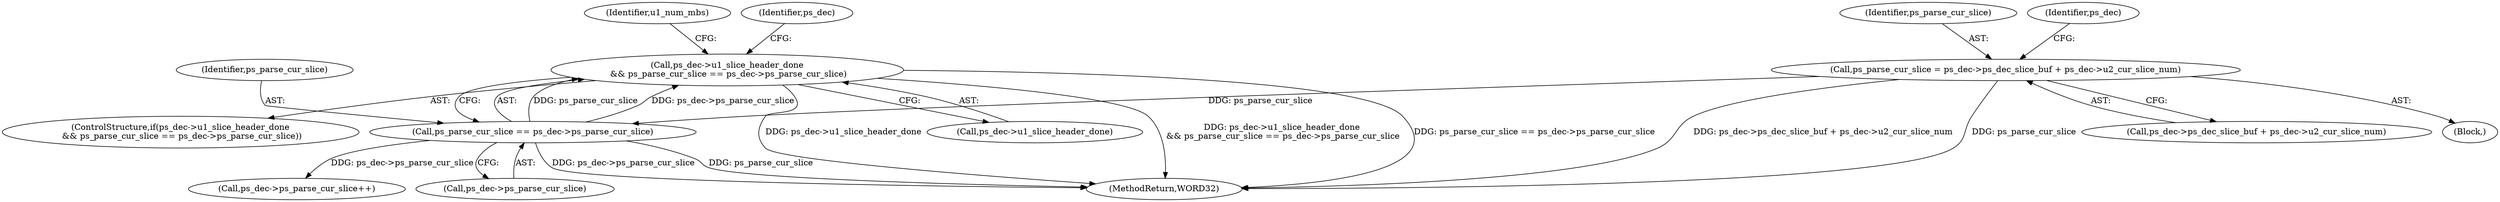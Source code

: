 digraph "0_Android_d4841f1161bdb5e13cb19e81af42437a634dd6ef@pointer" {
"1000519" [label="(Call,ps_dec->u1_slice_header_done\n && ps_parse_cur_slice == ps_dec->ps_parse_cur_slice)"];
"1000523" [label="(Call,ps_parse_cur_slice == ps_dec->ps_parse_cur_slice)"];
"1000509" [label="(Call,ps_parse_cur_slice = ps_dec->ps_dec_slice_buf + ps_dec->u2_cur_slice_num)"];
"1001364" [label="(MethodReturn,WORD32)"];
"1000525" [label="(Call,ps_dec->ps_parse_cur_slice)"];
"1000519" [label="(Call,ps_dec->u1_slice_header_done\n && ps_parse_cur_slice == ps_dec->ps_parse_cur_slice)"];
"1000518" [label="(ControlStructure,if(ps_dec->u1_slice_header_done\n && ps_parse_cur_slice == ps_dec->ps_parse_cur_slice))"];
"1000747" [label="(Call,ps_dec->ps_parse_cur_slice++)"];
"1000510" [label="(Identifier,ps_parse_cur_slice)"];
"1000523" [label="(Call,ps_parse_cur_slice == ps_dec->ps_parse_cur_slice)"];
"1000530" [label="(Identifier,u1_num_mbs)"];
"1000507" [label="(Block,)"];
"1000521" [label="(Identifier,ps_dec)"];
"1000524" [label="(Identifier,ps_parse_cur_slice)"];
"1000755" [label="(Identifier,ps_dec)"];
"1000511" [label="(Call,ps_dec->ps_dec_slice_buf + ps_dec->u2_cur_slice_num)"];
"1000520" [label="(Call,ps_dec->u1_slice_header_done)"];
"1000509" [label="(Call,ps_parse_cur_slice = ps_dec->ps_dec_slice_buf + ps_dec->u2_cur_slice_num)"];
"1000519" -> "1000518"  [label="AST: "];
"1000519" -> "1000520"  [label="CFG: "];
"1000519" -> "1000523"  [label="CFG: "];
"1000520" -> "1000519"  [label="AST: "];
"1000523" -> "1000519"  [label="AST: "];
"1000530" -> "1000519"  [label="CFG: "];
"1000755" -> "1000519"  [label="CFG: "];
"1000519" -> "1001364"  [label="DDG: ps_dec->u1_slice_header_done"];
"1000519" -> "1001364"  [label="DDG: ps_dec->u1_slice_header_done\n && ps_parse_cur_slice == ps_dec->ps_parse_cur_slice"];
"1000519" -> "1001364"  [label="DDG: ps_parse_cur_slice == ps_dec->ps_parse_cur_slice"];
"1000523" -> "1000519"  [label="DDG: ps_parse_cur_slice"];
"1000523" -> "1000519"  [label="DDG: ps_dec->ps_parse_cur_slice"];
"1000523" -> "1000525"  [label="CFG: "];
"1000524" -> "1000523"  [label="AST: "];
"1000525" -> "1000523"  [label="AST: "];
"1000523" -> "1001364"  [label="DDG: ps_dec->ps_parse_cur_slice"];
"1000523" -> "1001364"  [label="DDG: ps_parse_cur_slice"];
"1000509" -> "1000523"  [label="DDG: ps_parse_cur_slice"];
"1000523" -> "1000747"  [label="DDG: ps_dec->ps_parse_cur_slice"];
"1000509" -> "1000507"  [label="AST: "];
"1000509" -> "1000511"  [label="CFG: "];
"1000510" -> "1000509"  [label="AST: "];
"1000511" -> "1000509"  [label="AST: "];
"1000521" -> "1000509"  [label="CFG: "];
"1000509" -> "1001364"  [label="DDG: ps_dec->ps_dec_slice_buf + ps_dec->u2_cur_slice_num"];
"1000509" -> "1001364"  [label="DDG: ps_parse_cur_slice"];
}
